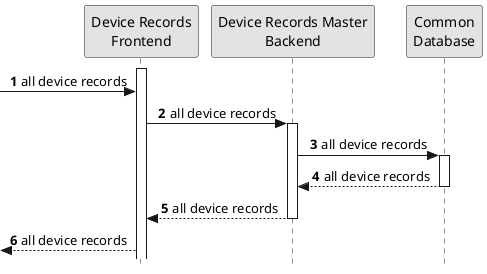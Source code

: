 @startuml process-view-level2-uc07

skinparam Monochrome true
skinparam sequenceMessageAlign center
skinparam style strictuml
hide unlinked

autonumber 1

participant "Device Records\nFrontend" as DRF
participant "Device Records Master\nBackend" as DRMB
participant "Common\nDatabase" as DRDB

activate DRF

-> DRF: all device records

DRF -> DRMB: all device records
activate DRMB

DRMB -> DRDB: all device records
activate DRDB

DRDB --> DRMB: all device records
deactivate DRDB

DRMB --> DRF: all device records
deactivate DRMB

<-- DRF : all device records

@enduml
